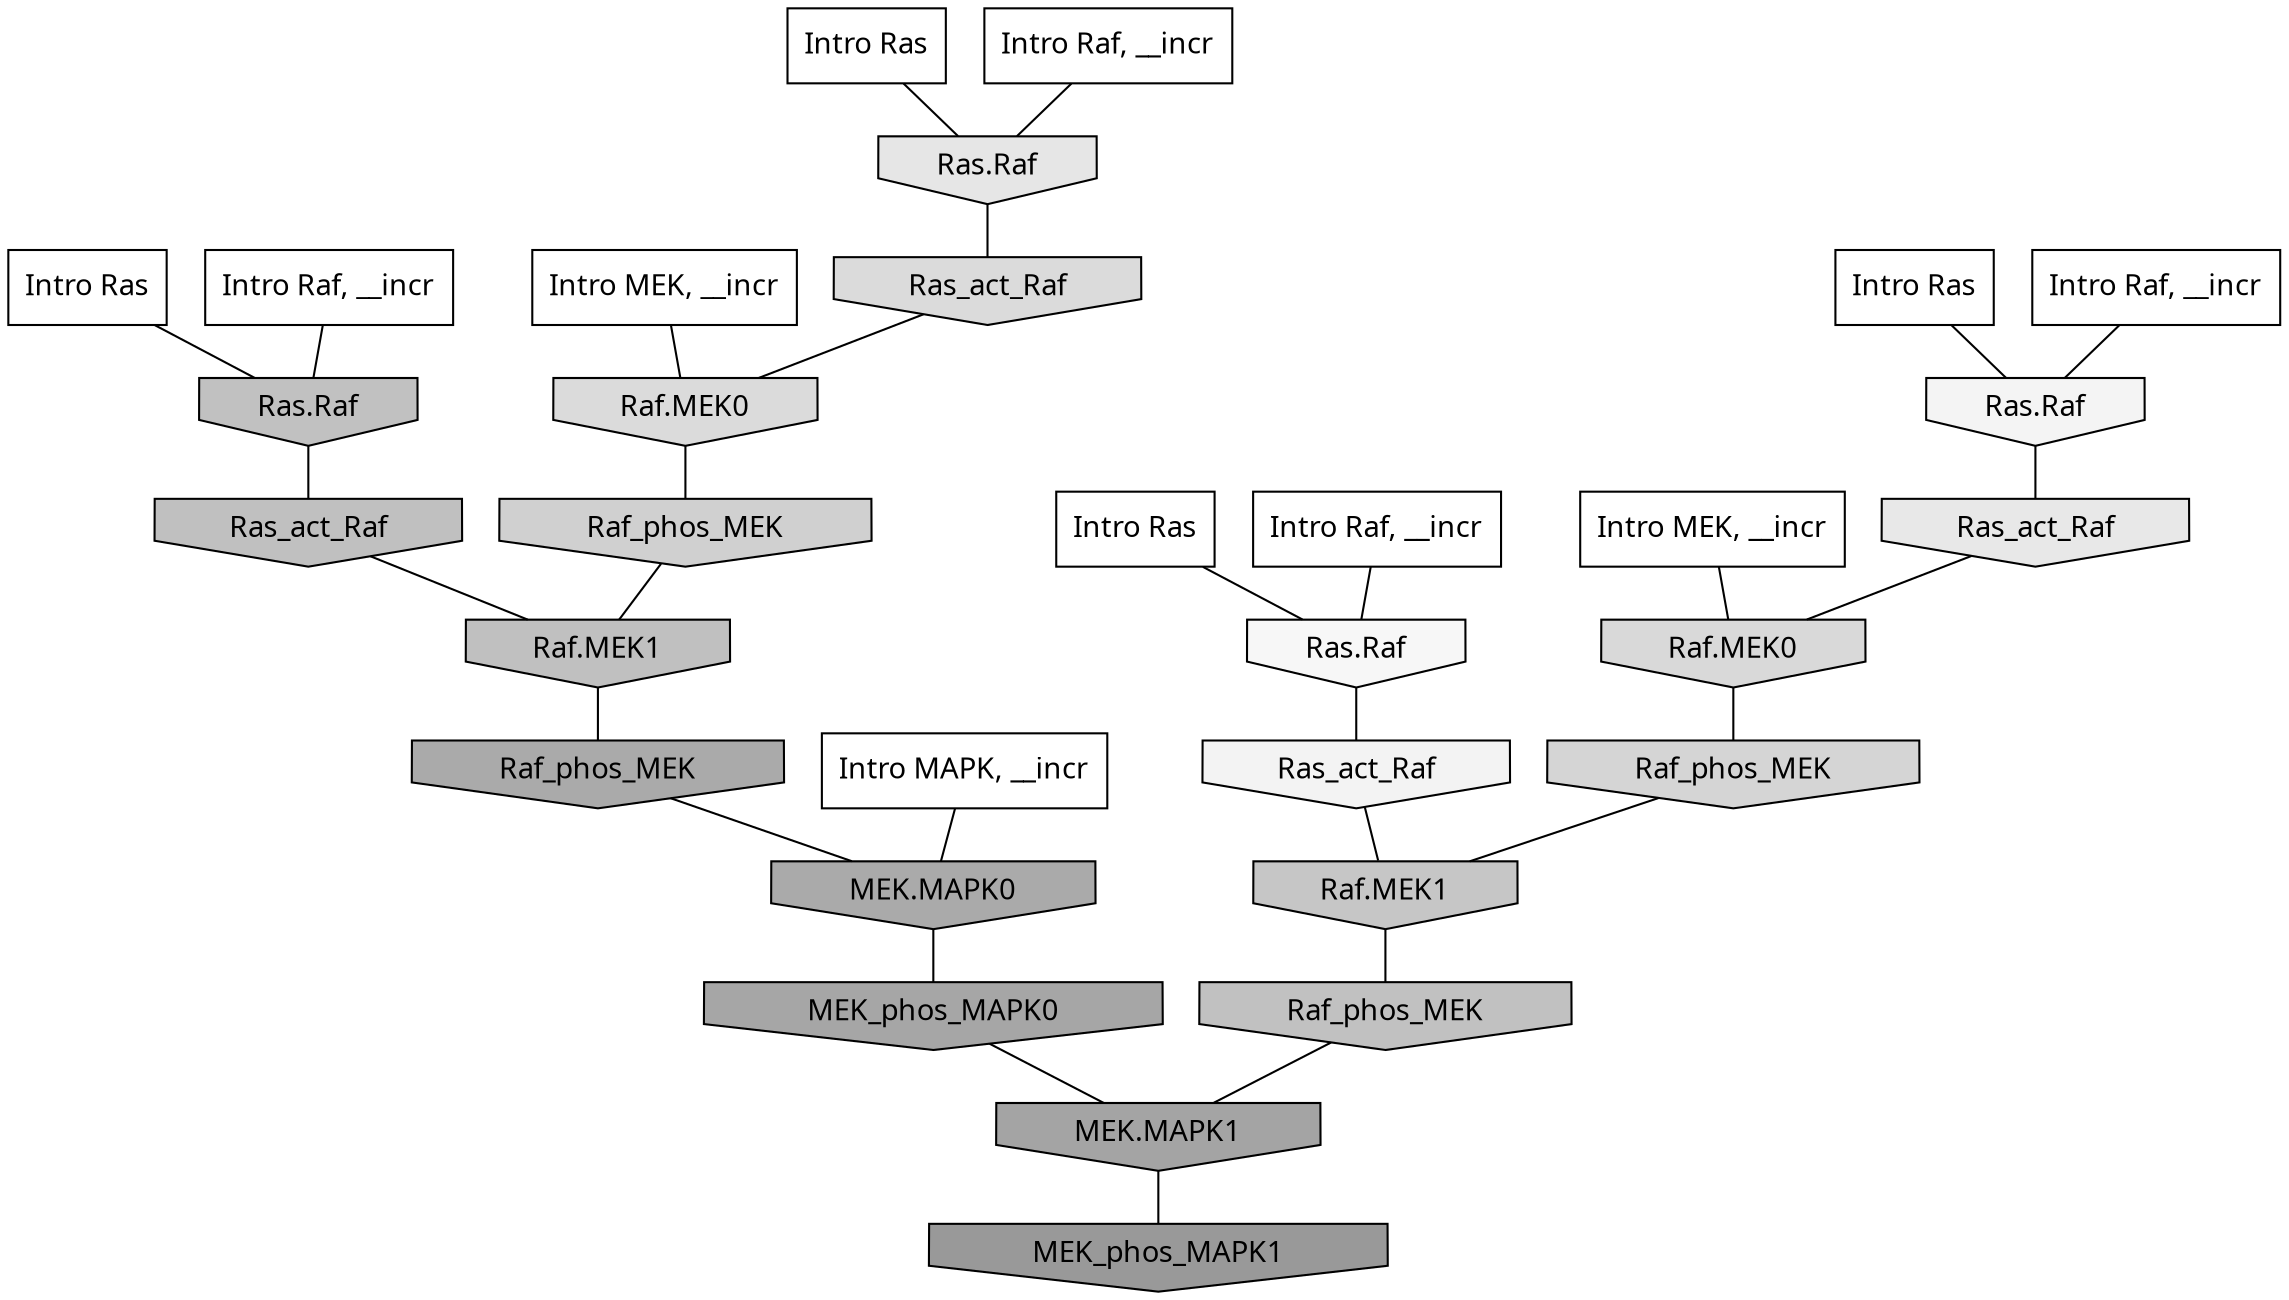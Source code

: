 digraph G{
  rankdir="TB";
  ranksep=0.30;
  node [fontname="CMU Serif"];
  edge [fontname="CMU Serif"];
  
  0 [label="Intro Ras", shape=rectangle, style=filled, fillcolor="0.000 0.000 1.000"]
  
  3 [label="Intro Ras", shape=rectangle, style=filled, fillcolor="0.000 0.000 1.000"]
  
  9 [label="Intro Ras", shape=rectangle, style=filled, fillcolor="0.000 0.000 1.000"]
  
  87 [label="Intro Ras", shape=rectangle, style=filled, fillcolor="0.000 0.000 1.000"]
  
  551 [label="Intro Raf, __incr", shape=rectangle, style=filled, fillcolor="0.000 0.000 1.000"]
  
  633 [label="Intro Raf, __incr", shape=rectangle, style=filled, fillcolor="0.000 0.000 1.000"]
  
  767 [label="Intro Raf, __incr", shape=rectangle, style=filled, fillcolor="0.000 0.000 1.000"]
  
  965 [label="Intro Raf, __incr", shape=rectangle, style=filled, fillcolor="0.000 0.000 1.000"]
  
  1177 [label="Intro MEK, __incr", shape=rectangle, style=filled, fillcolor="0.000 0.000 1.000"]
  
  1568 [label="Intro MEK, __incr", shape=rectangle, style=filled, fillcolor="0.000 0.000 1.000"]
  
  2813 [label="Intro MAPK, __incr", shape=rectangle, style=filled, fillcolor="0.000 0.000 1.000"]
  
  3547 [label="Ras.Raf", shape=invhouse, style=filled, fillcolor="0.000 0.000 0.967"]
  
  3668 [label="Ras.Raf", shape=invhouse, style=filled, fillcolor="0.000 0.000 0.954"]
  
  3705 [label="Ras_act_Raf", shape=invhouse, style=filled, fillcolor="0.000 0.000 0.951"]
  
  4357 [label="Ras_act_Raf", shape=invhouse, style=filled, fillcolor="0.000 0.000 0.910"]
  
  4507 [label="Ras.Raf", shape=invhouse, style=filled, fillcolor="0.000 0.000 0.902"]
  
  5317 [label="Ras_act_Raf", shape=invhouse, style=filled, fillcolor="0.000 0.000 0.858"]
  
  5319 [label="Raf.MEK0", shape=invhouse, style=filled, fillcolor="0.000 0.000 0.858"]
  
  5512 [label="Raf.MEK0", shape=invhouse, style=filled, fillcolor="0.000 0.000 0.848"]
  
  5764 [label="Raf_phos_MEK", shape=invhouse, style=filled, fillcolor="0.000 0.000 0.835"]
  
  6241 [label="Raf_phos_MEK", shape=invhouse, style=filled, fillcolor="0.000 0.000 0.813"]
  
  7345 [label="Raf.MEK1", shape=invhouse, style=filled, fillcolor="0.000 0.000 0.777"]
  
  8093 [label="Raf_phos_MEK", shape=invhouse, style=filled, fillcolor="0.000 0.000 0.756"]
  
  8197 [label="Ras.Raf", shape=invhouse, style=filled, fillcolor="0.000 0.000 0.754"]
  
  8242 [label="Ras_act_Raf", shape=invhouse, style=filled, fillcolor="0.000 0.000 0.752"]
  
  8245 [label="Raf.MEK1", shape=invhouse, style=filled, fillcolor="0.000 0.000 0.752"]
  
  12588 [label="Raf_phos_MEK", shape=invhouse, style=filled, fillcolor="0.000 0.000 0.667"]
  
  12594 [label="MEK.MAPK0", shape=invhouse, style=filled, fillcolor="0.000 0.000 0.667"]
  
  13627 [label="MEK_phos_MAPK0", shape=invhouse, style=filled, fillcolor="0.000 0.000 0.652"]
  
  14428 [label="MEK.MAPK1", shape=invhouse, style=filled, fillcolor="0.000 0.000 0.643"]
  
  16849 [label="MEK_phos_MAPK1", shape=invhouse, style=filled, fillcolor="0.000 0.000 0.600"]
  
  
  14428 -> 16849 [dir=none, color="0.000 0.000 0.000"] 
  13627 -> 14428 [dir=none, color="0.000 0.000 0.000"] 
  12594 -> 13627 [dir=none, color="0.000 0.000 0.000"] 
  12588 -> 12594 [dir=none, color="0.000 0.000 0.000"] 
  8245 -> 12588 [dir=none, color="0.000 0.000 0.000"] 
  8242 -> 8245 [dir=none, color="0.000 0.000 0.000"] 
  8197 -> 8242 [dir=none, color="0.000 0.000 0.000"] 
  8093 -> 14428 [dir=none, color="0.000 0.000 0.000"] 
  7345 -> 8093 [dir=none, color="0.000 0.000 0.000"] 
  6241 -> 8245 [dir=none, color="0.000 0.000 0.000"] 
  5764 -> 7345 [dir=none, color="0.000 0.000 0.000"] 
  5512 -> 5764 [dir=none, color="0.000 0.000 0.000"] 
  5319 -> 6241 [dir=none, color="0.000 0.000 0.000"] 
  5317 -> 5319 [dir=none, color="0.000 0.000 0.000"] 
  4507 -> 5317 [dir=none, color="0.000 0.000 0.000"] 
  4357 -> 5512 [dir=none, color="0.000 0.000 0.000"] 
  3705 -> 7345 [dir=none, color="0.000 0.000 0.000"] 
  3668 -> 4357 [dir=none, color="0.000 0.000 0.000"] 
  3547 -> 3705 [dir=none, color="0.000 0.000 0.000"] 
  2813 -> 12594 [dir=none, color="0.000 0.000 0.000"] 
  1568 -> 5319 [dir=none, color="0.000 0.000 0.000"] 
  1177 -> 5512 [dir=none, color="0.000 0.000 0.000"] 
  965 -> 3547 [dir=none, color="0.000 0.000 0.000"] 
  767 -> 4507 [dir=none, color="0.000 0.000 0.000"] 
  633 -> 8197 [dir=none, color="0.000 0.000 0.000"] 
  551 -> 3668 [dir=none, color="0.000 0.000 0.000"] 
  87 -> 4507 [dir=none, color="0.000 0.000 0.000"] 
  9 -> 3668 [dir=none, color="0.000 0.000 0.000"] 
  3 -> 3547 [dir=none, color="0.000 0.000 0.000"] 
  0 -> 8197 [dir=none, color="0.000 0.000 0.000"] 
  
  }
